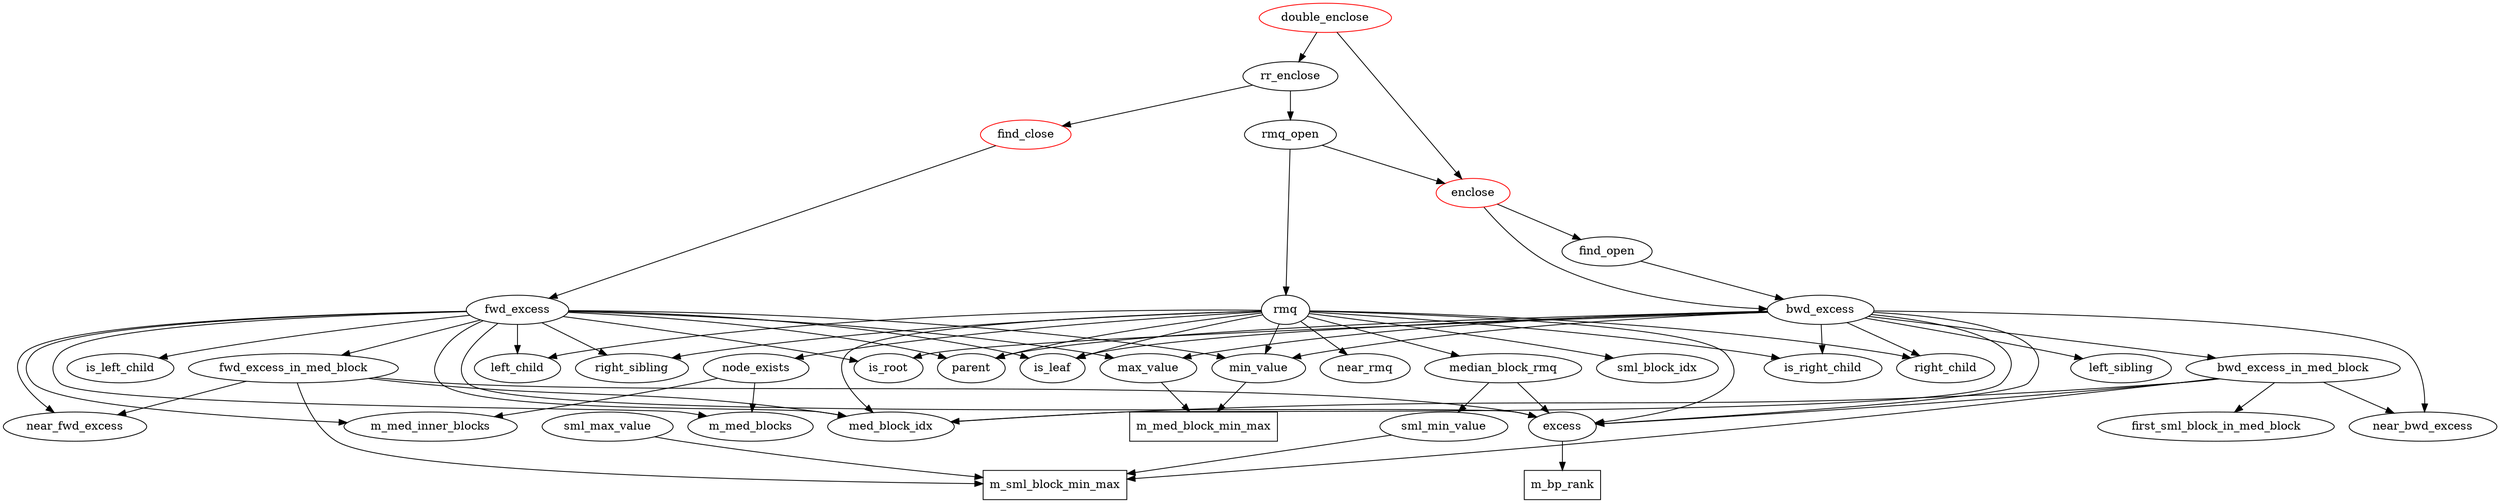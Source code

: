 digraph {
        m_bp_rank[shape=box];

        m_sml_block_min_max[shape=box];
        m_med_block_min_max[shape=box];

        sml_block_idx;
        med_block_idx;
        is_root;
        is_left_child;
        is_right_child;
        parent;
        left_child;
        right_child;
        right_sibling;
        left_sibling;
        is_leaf;

        enclose[color=red];
        find_close[color=red];
        double_enclose[color=red];

        node_exists -> { m_med_inner_blocks, m_med_blocks };

        min_value -> { m_med_block_min_max };

        max_value -> { m_med_block_min_max };

        sml_min_value -> { m_sml_block_min_max };

        sml_max_value -> { m_sml_block_min_max };

        fwd_excess -> { near_fwd_excess, excess, fwd_excess_in_med_block, med_block_idx, m_med_blocks, m_med_inner_blocks med_block_idx, is_root, is_left_child, right_sibling, min_value, max_value, parent, is_leaf, left_child, right_sibling, fwd_excess_in_med_block };

        bwd_excess -> { near_bwd_excess, excess, bwd_excess_in_med_block, med_block_idx, med_block_idx, is_root, is_right_child, left_sibling, min_value, max_value, parent, is_leaf, right_child, left_sibling, bwd_excess_in_med_block };

        bwd_excess_in_med_block -> { med_block_idx, first_sml_block_in_med_block, m_sml_block_min_max, near_bwd_excess, excess };

        fwd_excess_in_med_block -> { med_block_idx, excess, m_sml_block_min_max, m_sml_block_min_max, near_fwd_excess };

        excess -> { m_bp_rank };

        find_close -> { fwd_excess };

        find_open -> { bwd_excess };

        enclose -> { find_open, bwd_excess };

        rr_enclose -> { find_close, rmq_open };

        rmq_open -> { rmq, enclose };

        median_block_rmq -> { sml_min_value, excess };

        rmq -> { sml_block_idx, near_rmq, excess, med_block_idx, median_block_rmq, min_value, is_right_child, right_sibling, parent, left_child, right_sibling, is_leaf, right_child, node_exists, median_block_rmq, near_rmq, median_block_rmq };

        double_enclose -> { rr_enclose, enclose };

}
